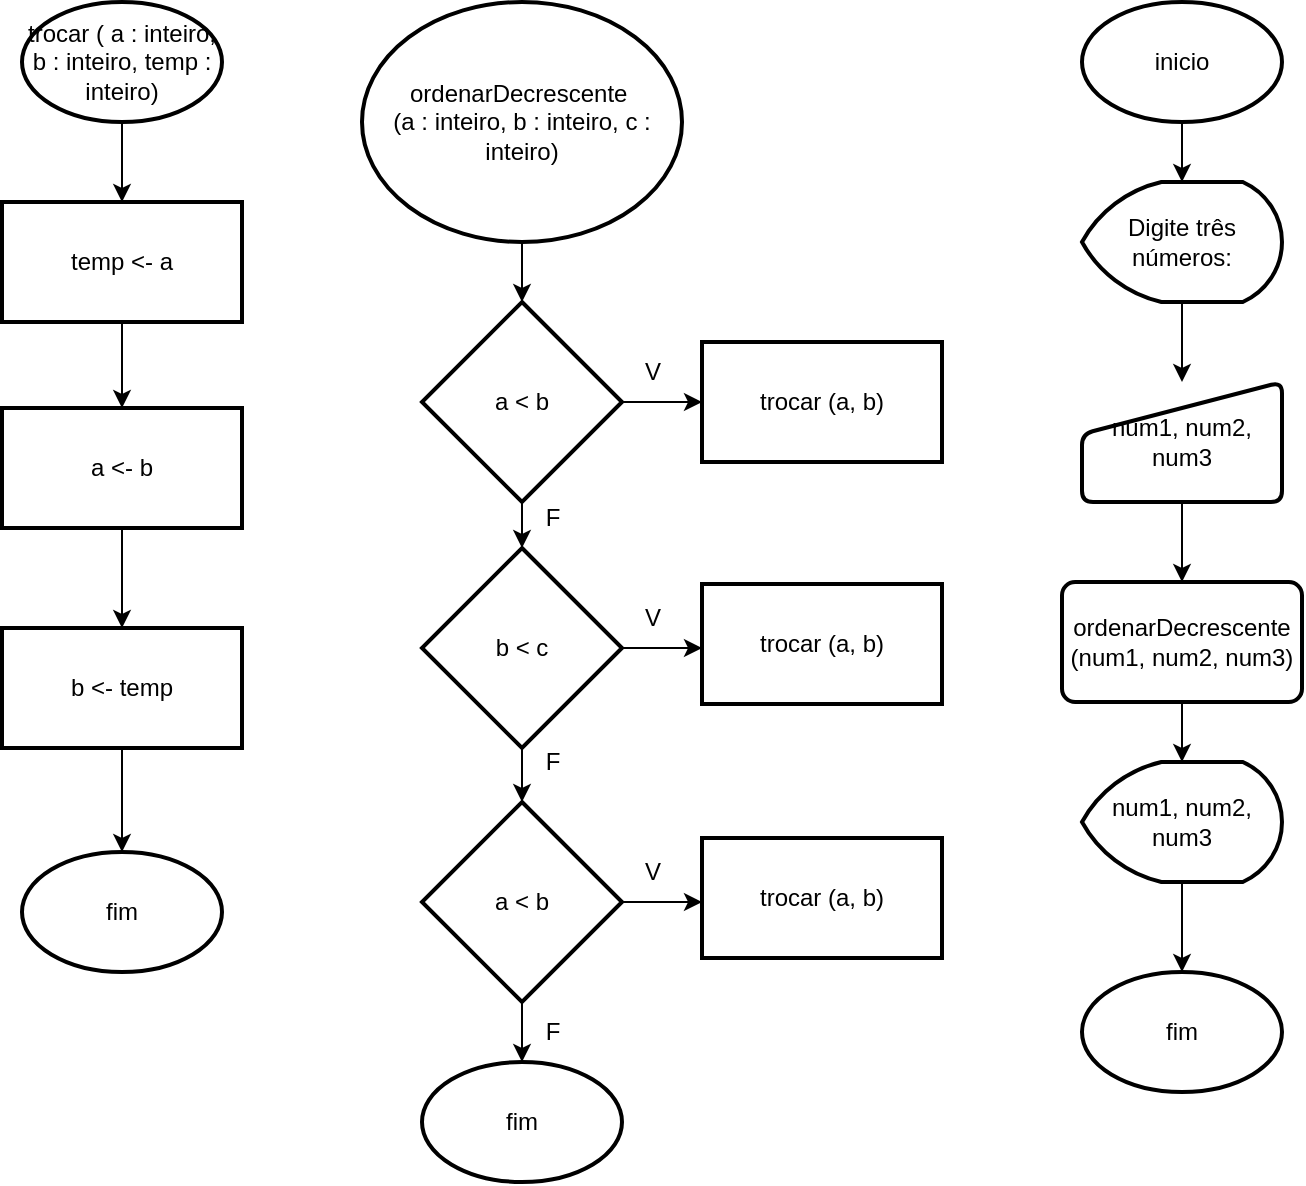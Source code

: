 <mxfile>
    <diagram id="He90c4_Bif4evabGsh5H" name="Page-1">
        <mxGraphModel dx="856" dy="1814" grid="1" gridSize="10" guides="1" tooltips="1" connect="1" arrows="1" fold="1" page="1" pageScale="1" pageWidth="850" pageHeight="1100" math="0" shadow="0">
            <root>
                <mxCell id="0"/>
                <mxCell id="1" parent="0"/>
                <mxCell id="2" value="" style="edgeStyle=none;html=1;" edge="1" parent="1" source="3" target="15">
                    <mxGeometry relative="1" as="geometry"/>
                </mxCell>
                <mxCell id="3" value="inicio" style="strokeWidth=2;html=1;shape=mxgraph.flowchart.start_1;whiteSpace=wrap;" vertex="1" parent="1">
                    <mxGeometry x="570" y="-1080" width="100" height="60" as="geometry"/>
                </mxCell>
                <mxCell id="4" value="" style="edgeStyle=none;html=1;" edge="1" parent="1" source="5" target="8">
                    <mxGeometry relative="1" as="geometry"/>
                </mxCell>
                <mxCell id="5" value="ordenarDecrescente&amp;nbsp;&lt;br&gt;(a : inteiro, b : inteiro, c : inteiro)" style="strokeWidth=2;html=1;shape=mxgraph.flowchart.start_1;whiteSpace=wrap;" vertex="1" parent="1">
                    <mxGeometry x="210" y="-1080" width="160" height="120" as="geometry"/>
                </mxCell>
                <mxCell id="6" value="" style="edgeStyle=none;html=1;" edge="1" parent="1" source="8">
                    <mxGeometry relative="1" as="geometry">
                        <mxPoint x="290" y="-807" as="targetPoint"/>
                    </mxGeometry>
                </mxCell>
                <mxCell id="68" style="edgeStyle=none;html=1;exitX=1;exitY=0.5;exitDx=0;exitDy=0;exitPerimeter=0;entryX=0;entryY=0.5;entryDx=0;entryDy=0;" edge="1" parent="1" source="8" target="65">
                    <mxGeometry relative="1" as="geometry"/>
                </mxCell>
                <mxCell id="8" value="a &amp;lt; b" style="strokeWidth=2;html=1;shape=mxgraph.flowchart.decision;whiteSpace=wrap;" vertex="1" parent="1">
                    <mxGeometry x="240" y="-930" width="100" height="100" as="geometry"/>
                </mxCell>
                <mxCell id="10" value="V" style="text;html=1;align=center;verticalAlign=middle;resizable=0;points=[];autosize=1;strokeColor=none;fillColor=none;" vertex="1" parent="1">
                    <mxGeometry x="340" y="-910" width="30" height="30" as="geometry"/>
                </mxCell>
                <mxCell id="11" value="F" style="text;html=1;align=center;verticalAlign=middle;resizable=0;points=[];autosize=1;strokeColor=none;fillColor=none;" vertex="1" parent="1">
                    <mxGeometry x="290" y="-837" width="30" height="30" as="geometry"/>
                </mxCell>
                <mxCell id="12" value="" style="edgeStyle=none;html=1;" edge="1" parent="1" source="13" target="17">
                    <mxGeometry relative="1" as="geometry"/>
                </mxCell>
                <mxCell id="13" value="num1, num2, num3" style="html=1;strokeWidth=2;shape=manualInput;whiteSpace=wrap;rounded=1;size=26;arcSize=11;" vertex="1" parent="1">
                    <mxGeometry x="570" y="-890" width="100" height="60" as="geometry"/>
                </mxCell>
                <mxCell id="14" value="" style="edgeStyle=none;html=1;" edge="1" parent="1" source="15" target="13">
                    <mxGeometry relative="1" as="geometry"/>
                </mxCell>
                <mxCell id="15" value="Digite três números:" style="strokeWidth=2;html=1;shape=mxgraph.flowchart.display;whiteSpace=wrap;" vertex="1" parent="1">
                    <mxGeometry x="570" y="-990" width="100" height="60" as="geometry"/>
                </mxCell>
                <mxCell id="72" value="" style="edgeStyle=none;html=1;" edge="1" parent="1" source="17" target="70">
                    <mxGeometry relative="1" as="geometry"/>
                </mxCell>
                <mxCell id="17" value="ordenarDecrescente (num1, num2, num3)" style="whiteSpace=wrap;html=1;strokeWidth=2;rounded=1;arcSize=11;" vertex="1" parent="1">
                    <mxGeometry x="560" y="-790" width="120" height="60" as="geometry"/>
                </mxCell>
                <mxCell id="18" value="fim" style="strokeWidth=2;html=1;shape=mxgraph.flowchart.start_1;whiteSpace=wrap;" vertex="1" parent="1">
                    <mxGeometry x="570" y="-595" width="100" height="60" as="geometry"/>
                </mxCell>
                <mxCell id="20" value="" style="edgeStyle=none;html=1;" edge="1" parent="1" source="22" target="25">
                    <mxGeometry relative="1" as="geometry"/>
                </mxCell>
                <mxCell id="21" value="" style="edgeStyle=none;html=1;" edge="1" parent="1" source="22">
                    <mxGeometry relative="1" as="geometry">
                        <mxPoint x="380" y="-757" as="targetPoint"/>
                    </mxGeometry>
                </mxCell>
                <mxCell id="22" value="b &amp;lt; c" style="strokeWidth=2;html=1;shape=mxgraph.flowchart.decision;whiteSpace=wrap;" vertex="1" parent="1">
                    <mxGeometry x="240" y="-807" width="100" height="100" as="geometry"/>
                </mxCell>
                <mxCell id="23" value="" style="edgeStyle=none;html=1;" edge="1" parent="1" source="25">
                    <mxGeometry relative="1" as="geometry">
                        <mxPoint x="290" y="-550" as="targetPoint"/>
                    </mxGeometry>
                </mxCell>
                <mxCell id="24" value="" style="edgeStyle=none;html=1;" edge="1" parent="1" source="25">
                    <mxGeometry relative="1" as="geometry">
                        <mxPoint x="380" y="-630" as="targetPoint"/>
                    </mxGeometry>
                </mxCell>
                <mxCell id="25" value="a &amp;lt; b" style="strokeWidth=2;html=1;shape=mxgraph.flowchart.decision;whiteSpace=wrap;" vertex="1" parent="1">
                    <mxGeometry x="240" y="-680" width="100" height="100" as="geometry"/>
                </mxCell>
                <mxCell id="41" value="V" style="text;html=1;align=center;verticalAlign=middle;resizable=0;points=[];autosize=1;strokeColor=none;fillColor=none;" vertex="1" parent="1">
                    <mxGeometry x="340" y="-787" width="30" height="30" as="geometry"/>
                </mxCell>
                <mxCell id="42" value="V" style="text;html=1;align=center;verticalAlign=middle;resizable=0;points=[];autosize=1;strokeColor=none;fillColor=none;" vertex="1" parent="1">
                    <mxGeometry x="340" y="-660" width="30" height="30" as="geometry"/>
                </mxCell>
                <mxCell id="46" value="F" style="text;html=1;align=center;verticalAlign=middle;resizable=0;points=[];autosize=1;strokeColor=none;fillColor=none;" vertex="1" parent="1">
                    <mxGeometry x="290" y="-715" width="30" height="30" as="geometry"/>
                </mxCell>
                <mxCell id="47" value="F" style="text;html=1;align=center;verticalAlign=middle;resizable=0;points=[];autosize=1;strokeColor=none;fillColor=none;" vertex="1" parent="1">
                    <mxGeometry x="290" y="-580" width="30" height="30" as="geometry"/>
                </mxCell>
                <mxCell id="58" value="" style="edgeStyle=none;html=1;" edge="1" parent="1" source="56" target="57">
                    <mxGeometry relative="1" as="geometry"/>
                </mxCell>
                <mxCell id="56" value="trocar ( a : inteiro, b : inteiro, temp : inteiro)" style="strokeWidth=2;html=1;shape=mxgraph.flowchart.start_1;whiteSpace=wrap;" vertex="1" parent="1">
                    <mxGeometry x="40" y="-1080" width="100" height="60" as="geometry"/>
                </mxCell>
                <mxCell id="62" value="" style="edgeStyle=none;html=1;" edge="1" parent="1" source="57" target="59">
                    <mxGeometry relative="1" as="geometry"/>
                </mxCell>
                <mxCell id="57" value="temp &amp;lt;- a" style="whiteSpace=wrap;html=1;strokeWidth=2;" vertex="1" parent="1">
                    <mxGeometry x="30" y="-980" width="120" height="60" as="geometry"/>
                </mxCell>
                <mxCell id="61" value="" style="edgeStyle=none;html=1;" edge="1" parent="1" source="59" target="60">
                    <mxGeometry relative="1" as="geometry"/>
                </mxCell>
                <mxCell id="59" value="a &amp;lt;- b" style="whiteSpace=wrap;html=1;strokeWidth=2;" vertex="1" parent="1">
                    <mxGeometry x="30" y="-877" width="120" height="60" as="geometry"/>
                </mxCell>
                <mxCell id="64" value="" style="edgeStyle=none;html=1;" edge="1" parent="1" source="60" target="63">
                    <mxGeometry relative="1" as="geometry"/>
                </mxCell>
                <mxCell id="60" value="b &amp;lt;- temp" style="whiteSpace=wrap;html=1;strokeWidth=2;" vertex="1" parent="1">
                    <mxGeometry x="30" y="-767" width="120" height="60" as="geometry"/>
                </mxCell>
                <mxCell id="63" value="fim" style="strokeWidth=2;html=1;shape=mxgraph.flowchart.start_1;whiteSpace=wrap;" vertex="1" parent="1">
                    <mxGeometry x="40" y="-655" width="100" height="60" as="geometry"/>
                </mxCell>
                <mxCell id="65" value="trocar (a, b)" style="whiteSpace=wrap;html=1;strokeWidth=2;" vertex="1" parent="1">
                    <mxGeometry x="380" y="-910" width="120" height="60" as="geometry"/>
                </mxCell>
                <mxCell id="66" value="trocar (a, b)" style="whiteSpace=wrap;html=1;strokeWidth=2;" vertex="1" parent="1">
                    <mxGeometry x="380" y="-789" width="120" height="60" as="geometry"/>
                </mxCell>
                <mxCell id="67" value="trocar (a, b)" style="whiteSpace=wrap;html=1;strokeWidth=2;" vertex="1" parent="1">
                    <mxGeometry x="380" y="-662" width="120" height="60" as="geometry"/>
                </mxCell>
                <mxCell id="69" value="fim" style="strokeWidth=2;html=1;shape=mxgraph.flowchart.start_1;whiteSpace=wrap;" vertex="1" parent="1">
                    <mxGeometry x="240" y="-550" width="100" height="60" as="geometry"/>
                </mxCell>
                <mxCell id="71" value="" style="edgeStyle=none;html=1;" edge="1" parent="1" source="70" target="18">
                    <mxGeometry relative="1" as="geometry"/>
                </mxCell>
                <mxCell id="70" value="num1, num2, num3" style="strokeWidth=2;html=1;shape=mxgraph.flowchart.display;whiteSpace=wrap;" vertex="1" parent="1">
                    <mxGeometry x="570" y="-700" width="100" height="60" as="geometry"/>
                </mxCell>
            </root>
        </mxGraphModel>
    </diagram>
</mxfile>